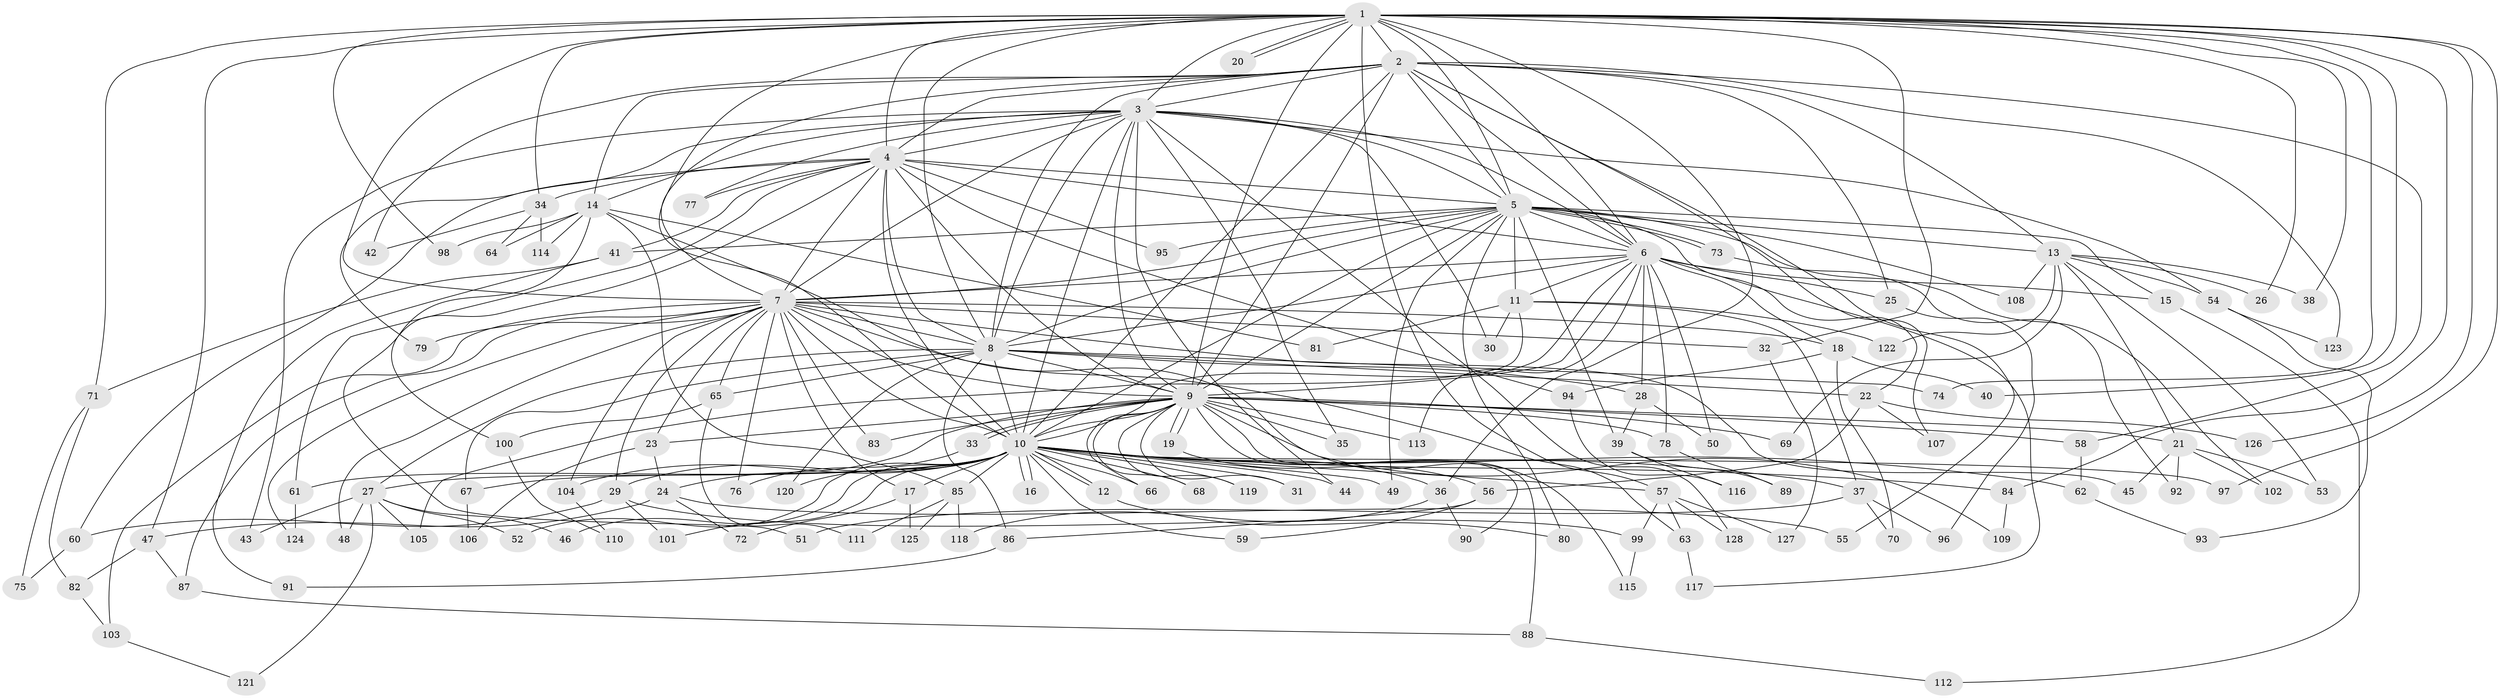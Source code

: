 // Generated by graph-tools (version 1.1) at 2025/13/03/09/25 04:13:48]
// undirected, 128 vertices, 281 edges
graph export_dot {
graph [start="1"]
  node [color=gray90,style=filled];
  1;
  2;
  3;
  4;
  5;
  6;
  7;
  8;
  9;
  10;
  11;
  12;
  13;
  14;
  15;
  16;
  17;
  18;
  19;
  20;
  21;
  22;
  23;
  24;
  25;
  26;
  27;
  28;
  29;
  30;
  31;
  32;
  33;
  34;
  35;
  36;
  37;
  38;
  39;
  40;
  41;
  42;
  43;
  44;
  45;
  46;
  47;
  48;
  49;
  50;
  51;
  52;
  53;
  54;
  55;
  56;
  57;
  58;
  59;
  60;
  61;
  62;
  63;
  64;
  65;
  66;
  67;
  68;
  69;
  70;
  71;
  72;
  73;
  74;
  75;
  76;
  77;
  78;
  79;
  80;
  81;
  82;
  83;
  84;
  85;
  86;
  87;
  88;
  89;
  90;
  91;
  92;
  93;
  94;
  95;
  96;
  97;
  98;
  99;
  100;
  101;
  102;
  103;
  104;
  105;
  106;
  107;
  108;
  109;
  110;
  111;
  112;
  113;
  114;
  115;
  116;
  117;
  118;
  119;
  120;
  121;
  122;
  123;
  124;
  125;
  126;
  127;
  128;
  1 -- 2;
  1 -- 3;
  1 -- 4;
  1 -- 5;
  1 -- 6;
  1 -- 7;
  1 -- 8;
  1 -- 9;
  1 -- 10;
  1 -- 20;
  1 -- 20;
  1 -- 26;
  1 -- 32;
  1 -- 34;
  1 -- 36;
  1 -- 38;
  1 -- 40;
  1 -- 47;
  1 -- 57;
  1 -- 71;
  1 -- 74;
  1 -- 84;
  1 -- 97;
  1 -- 98;
  1 -- 126;
  2 -- 3;
  2 -- 4;
  2 -- 5;
  2 -- 6;
  2 -- 7;
  2 -- 8;
  2 -- 9;
  2 -- 10;
  2 -- 13;
  2 -- 14;
  2 -- 25;
  2 -- 42;
  2 -- 55;
  2 -- 58;
  2 -- 107;
  2 -- 123;
  3 -- 4;
  3 -- 5;
  3 -- 6;
  3 -- 7;
  3 -- 8;
  3 -- 9;
  3 -- 10;
  3 -- 14;
  3 -- 30;
  3 -- 35;
  3 -- 43;
  3 -- 44;
  3 -- 54;
  3 -- 77;
  3 -- 79;
  3 -- 128;
  4 -- 5;
  4 -- 6;
  4 -- 7;
  4 -- 8;
  4 -- 9;
  4 -- 10;
  4 -- 34;
  4 -- 41;
  4 -- 51;
  4 -- 60;
  4 -- 61;
  4 -- 77;
  4 -- 94;
  4 -- 95;
  5 -- 6;
  5 -- 7;
  5 -- 8;
  5 -- 9;
  5 -- 10;
  5 -- 11;
  5 -- 13;
  5 -- 15;
  5 -- 22;
  5 -- 39;
  5 -- 41;
  5 -- 49;
  5 -- 73;
  5 -- 73;
  5 -- 80;
  5 -- 95;
  5 -- 102;
  5 -- 108;
  6 -- 7;
  6 -- 8;
  6 -- 9;
  6 -- 10;
  6 -- 11;
  6 -- 15;
  6 -- 18;
  6 -- 25;
  6 -- 28;
  6 -- 50;
  6 -- 78;
  6 -- 113;
  6 -- 117;
  7 -- 8;
  7 -- 9;
  7 -- 10;
  7 -- 17;
  7 -- 18;
  7 -- 23;
  7 -- 29;
  7 -- 32;
  7 -- 45;
  7 -- 48;
  7 -- 63;
  7 -- 65;
  7 -- 76;
  7 -- 79;
  7 -- 83;
  7 -- 87;
  7 -- 103;
  7 -- 104;
  7 -- 124;
  8 -- 9;
  8 -- 10;
  8 -- 22;
  8 -- 27;
  8 -- 28;
  8 -- 65;
  8 -- 67;
  8 -- 74;
  8 -- 86;
  8 -- 120;
  9 -- 10;
  9 -- 19;
  9 -- 19;
  9 -- 21;
  9 -- 23;
  9 -- 24;
  9 -- 31;
  9 -- 33;
  9 -- 33;
  9 -- 35;
  9 -- 58;
  9 -- 66;
  9 -- 68;
  9 -- 69;
  9 -- 78;
  9 -- 83;
  9 -- 88;
  9 -- 90;
  9 -- 109;
  9 -- 113;
  9 -- 119;
  10 -- 12;
  10 -- 12;
  10 -- 16;
  10 -- 16;
  10 -- 17;
  10 -- 27;
  10 -- 29;
  10 -- 31;
  10 -- 36;
  10 -- 37;
  10 -- 44;
  10 -- 46;
  10 -- 49;
  10 -- 52;
  10 -- 57;
  10 -- 59;
  10 -- 61;
  10 -- 62;
  10 -- 66;
  10 -- 67;
  10 -- 68;
  10 -- 84;
  10 -- 85;
  10 -- 97;
  10 -- 101;
  10 -- 104;
  10 -- 119;
  10 -- 120;
  11 -- 30;
  11 -- 37;
  11 -- 81;
  11 -- 105;
  11 -- 122;
  12 -- 80;
  13 -- 21;
  13 -- 26;
  13 -- 38;
  13 -- 53;
  13 -- 54;
  13 -- 69;
  13 -- 108;
  13 -- 122;
  14 -- 64;
  14 -- 81;
  14 -- 85;
  14 -- 98;
  14 -- 100;
  14 -- 114;
  14 -- 115;
  15 -- 112;
  17 -- 72;
  17 -- 125;
  18 -- 40;
  18 -- 70;
  18 -- 94;
  19 -- 56;
  21 -- 45;
  21 -- 53;
  21 -- 92;
  21 -- 102;
  22 -- 56;
  22 -- 107;
  22 -- 126;
  23 -- 24;
  23 -- 106;
  24 -- 47;
  24 -- 55;
  24 -- 72;
  25 -- 96;
  27 -- 43;
  27 -- 46;
  27 -- 48;
  27 -- 52;
  27 -- 105;
  27 -- 121;
  28 -- 39;
  28 -- 50;
  29 -- 60;
  29 -- 99;
  29 -- 101;
  32 -- 127;
  33 -- 76;
  34 -- 42;
  34 -- 64;
  34 -- 114;
  36 -- 90;
  36 -- 118;
  37 -- 51;
  37 -- 70;
  37 -- 96;
  39 -- 89;
  39 -- 116;
  41 -- 71;
  41 -- 91;
  47 -- 82;
  47 -- 87;
  54 -- 93;
  54 -- 123;
  56 -- 59;
  56 -- 86;
  57 -- 63;
  57 -- 99;
  57 -- 127;
  57 -- 128;
  58 -- 62;
  60 -- 75;
  61 -- 124;
  62 -- 93;
  63 -- 117;
  65 -- 100;
  65 -- 111;
  67 -- 106;
  71 -- 75;
  71 -- 82;
  73 -- 92;
  78 -- 89;
  82 -- 103;
  84 -- 109;
  85 -- 111;
  85 -- 118;
  85 -- 125;
  86 -- 91;
  87 -- 88;
  88 -- 112;
  94 -- 116;
  99 -- 115;
  100 -- 110;
  103 -- 121;
  104 -- 110;
}
